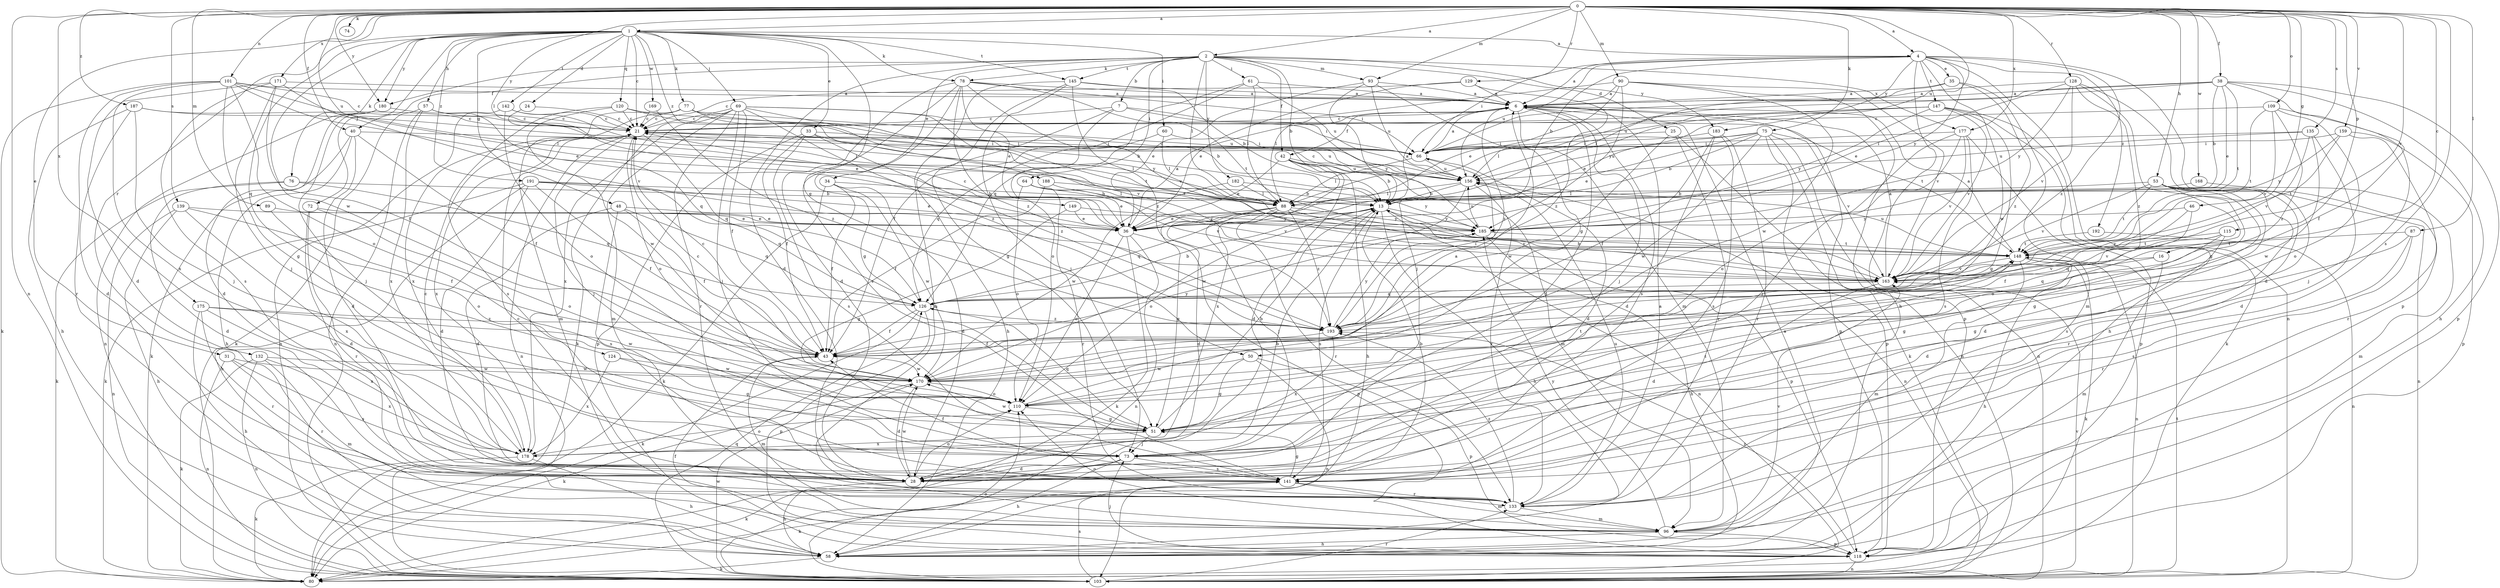strict digraph  {
0;
1;
2;
4;
6;
7;
13;
16;
21;
24;
25;
28;
31;
33;
34;
35;
36;
38;
40;
42;
43;
46;
48;
50;
51;
53;
57;
58;
60;
61;
64;
66;
69;
72;
73;
74;
75;
76;
77;
78;
80;
87;
88;
89;
90;
93;
96;
101;
103;
109;
110;
115;
118;
120;
124;
126;
128;
129;
132;
133;
135;
139;
141;
142;
145;
147;
148;
149;
156;
159;
163;
168;
169;
170;
171;
175;
177;
178;
180;
182;
183;
185;
187;
188;
191;
192;
193;
0 -> 1  [label=a];
0 -> 2  [label=a];
0 -> 4  [label=a];
0 -> 16  [label=c];
0 -> 31  [label=e];
0 -> 38  [label=f];
0 -> 40  [label=f];
0 -> 46  [label=g];
0 -> 53  [label=h];
0 -> 74  [label=k];
0 -> 75  [label=k];
0 -> 87  [label=l];
0 -> 88  [label=l];
0 -> 89  [label=m];
0 -> 90  [label=m];
0 -> 93  [label=m];
0 -> 101  [label=n];
0 -> 103  [label=n];
0 -> 109  [label=o];
0 -> 115  [label=p];
0 -> 128  [label=r];
0 -> 129  [label=r];
0 -> 135  [label=s];
0 -> 139  [label=s];
0 -> 141  [label=s];
0 -> 149  [label=u];
0 -> 156  [label=u];
0 -> 159  [label=v];
0 -> 163  [label=v];
0 -> 168  [label=w];
0 -> 171  [label=x];
0 -> 175  [label=x];
0 -> 177  [label=x];
0 -> 180  [label=y];
0 -> 187  [label=z];
1 -> 4  [label=a];
1 -> 21  [label=c];
1 -> 24  [label=d];
1 -> 33  [label=e];
1 -> 48  [label=g];
1 -> 50  [label=g];
1 -> 57  [label=h];
1 -> 60  [label=i];
1 -> 69  [label=j];
1 -> 72  [label=j];
1 -> 76  [label=k];
1 -> 77  [label=k];
1 -> 78  [label=k];
1 -> 120  [label=q];
1 -> 124  [label=q];
1 -> 132  [label=r];
1 -> 142  [label=t];
1 -> 145  [label=t];
1 -> 169  [label=w];
1 -> 170  [label=w];
1 -> 180  [label=y];
1 -> 188  [label=z];
1 -> 191  [label=z];
2 -> 7  [label=b];
2 -> 13  [label=b];
2 -> 25  [label=d];
2 -> 28  [label=d];
2 -> 34  [label=e];
2 -> 40  [label=f];
2 -> 42  [label=f];
2 -> 61  [label=i];
2 -> 64  [label=i];
2 -> 78  [label=k];
2 -> 88  [label=l];
2 -> 93  [label=m];
2 -> 145  [label=t];
2 -> 177  [label=x];
2 -> 180  [label=y];
2 -> 182  [label=y];
2 -> 183  [label=y];
4 -> 6  [label=a];
4 -> 13  [label=b];
4 -> 35  [label=e];
4 -> 58  [label=h];
4 -> 66  [label=i];
4 -> 103  [label=n];
4 -> 118  [label=p];
4 -> 147  [label=t];
4 -> 156  [label=u];
4 -> 170  [label=w];
4 -> 183  [label=y];
4 -> 185  [label=y];
4 -> 192  [label=z];
4 -> 193  [label=z];
6 -> 21  [label=c];
6 -> 28  [label=d];
6 -> 42  [label=f];
6 -> 50  [label=g];
6 -> 73  [label=j];
6 -> 118  [label=p];
6 -> 141  [label=s];
6 -> 193  [label=z];
7 -> 21  [label=c];
7 -> 58  [label=h];
7 -> 110  [label=o];
7 -> 148  [label=t];
7 -> 185  [label=y];
13 -> 6  [label=a];
13 -> 58  [label=h];
13 -> 103  [label=n];
13 -> 110  [label=o];
13 -> 118  [label=p];
13 -> 126  [label=q];
13 -> 141  [label=s];
13 -> 185  [label=y];
16 -> 96  [label=m];
16 -> 126  [label=q];
16 -> 163  [label=v];
21 -> 66  [label=i];
21 -> 73  [label=j];
21 -> 88  [label=l];
21 -> 103  [label=n];
21 -> 110  [label=o];
21 -> 126  [label=q];
21 -> 156  [label=u];
21 -> 178  [label=x];
24 -> 21  [label=c];
24 -> 36  [label=e];
25 -> 66  [label=i];
25 -> 103  [label=n];
25 -> 133  [label=r];
25 -> 170  [label=w];
28 -> 13  [label=b];
28 -> 58  [label=h];
28 -> 110  [label=o];
28 -> 170  [label=w];
31 -> 103  [label=n];
31 -> 133  [label=r];
31 -> 141  [label=s];
31 -> 170  [label=w];
33 -> 43  [label=f];
33 -> 66  [label=i];
33 -> 118  [label=p];
33 -> 141  [label=s];
33 -> 148  [label=t];
33 -> 193  [label=z];
34 -> 13  [label=b];
34 -> 28  [label=d];
34 -> 43  [label=f];
34 -> 80  [label=k];
34 -> 170  [label=w];
35 -> 6  [label=a];
35 -> 88  [label=l];
35 -> 96  [label=m];
35 -> 193  [label=z];
36 -> 6  [label=a];
36 -> 21  [label=c];
36 -> 80  [label=k];
36 -> 103  [label=n];
36 -> 110  [label=o];
36 -> 118  [label=p];
38 -> 6  [label=a];
38 -> 13  [label=b];
38 -> 36  [label=e];
38 -> 43  [label=f];
38 -> 58  [label=h];
38 -> 66  [label=i];
38 -> 118  [label=p];
38 -> 148  [label=t];
38 -> 156  [label=u];
40 -> 28  [label=d];
40 -> 43  [label=f];
40 -> 58  [label=h];
40 -> 66  [label=i];
40 -> 80  [label=k];
42 -> 13  [label=b];
42 -> 28  [label=d];
42 -> 36  [label=e];
42 -> 58  [label=h];
42 -> 96  [label=m];
42 -> 156  [label=u];
42 -> 178  [label=x];
43 -> 21  [label=c];
43 -> 96  [label=m];
43 -> 170  [label=w];
43 -> 185  [label=y];
46 -> 43  [label=f];
46 -> 163  [label=v];
46 -> 185  [label=y];
48 -> 28  [label=d];
48 -> 36  [label=e];
48 -> 43  [label=f];
48 -> 126  [label=q];
48 -> 141  [label=s];
50 -> 51  [label=g];
50 -> 103  [label=n];
50 -> 118  [label=p];
50 -> 170  [label=w];
51 -> 13  [label=b];
51 -> 73  [label=j];
51 -> 126  [label=q];
51 -> 170  [label=w];
51 -> 178  [label=x];
53 -> 13  [label=b];
53 -> 28  [label=d];
53 -> 51  [label=g];
53 -> 103  [label=n];
53 -> 110  [label=o];
53 -> 133  [label=r];
53 -> 141  [label=s];
53 -> 148  [label=t];
53 -> 163  [label=v];
57 -> 21  [label=c];
57 -> 80  [label=k];
57 -> 103  [label=n];
57 -> 126  [label=q];
57 -> 178  [label=x];
58 -> 6  [label=a];
58 -> 80  [label=k];
60 -> 66  [label=i];
60 -> 88  [label=l];
60 -> 126  [label=q];
61 -> 6  [label=a];
61 -> 43  [label=f];
61 -> 88  [label=l];
61 -> 126  [label=q];
61 -> 156  [label=u];
64 -> 36  [label=e];
64 -> 88  [label=l];
64 -> 110  [label=o];
64 -> 133  [label=r];
64 -> 163  [label=v];
66 -> 6  [label=a];
66 -> 28  [label=d];
66 -> 88  [label=l];
66 -> 156  [label=u];
69 -> 21  [label=c];
69 -> 43  [label=f];
69 -> 66  [label=i];
69 -> 73  [label=j];
69 -> 80  [label=k];
69 -> 96  [label=m];
69 -> 133  [label=r];
69 -> 148  [label=t];
69 -> 163  [label=v];
69 -> 178  [label=x];
69 -> 193  [label=z];
72 -> 28  [label=d];
72 -> 36  [label=e];
72 -> 110  [label=o];
72 -> 133  [label=r];
73 -> 28  [label=d];
73 -> 58  [label=h];
73 -> 80  [label=k];
73 -> 141  [label=s];
73 -> 148  [label=t];
75 -> 13  [label=b];
75 -> 36  [label=e];
75 -> 66  [label=i];
75 -> 80  [label=k];
75 -> 103  [label=n];
75 -> 118  [label=p];
75 -> 156  [label=u];
75 -> 163  [label=v];
75 -> 170  [label=w];
76 -> 13  [label=b];
76 -> 28  [label=d];
76 -> 80  [label=k];
76 -> 126  [label=q];
77 -> 13  [label=b];
77 -> 21  [label=c];
77 -> 96  [label=m];
77 -> 156  [label=u];
77 -> 178  [label=x];
77 -> 185  [label=y];
78 -> 6  [label=a];
78 -> 28  [label=d];
78 -> 36  [label=e];
78 -> 51  [label=g];
78 -> 66  [label=i];
78 -> 141  [label=s];
78 -> 148  [label=t];
78 -> 163  [label=v];
78 -> 193  [label=z];
87 -> 51  [label=g];
87 -> 133  [label=r];
87 -> 141  [label=s];
87 -> 148  [label=t];
88 -> 28  [label=d];
88 -> 36  [label=e];
88 -> 51  [label=g];
88 -> 73  [label=j];
88 -> 133  [label=r];
88 -> 163  [label=v];
88 -> 185  [label=y];
88 -> 193  [label=z];
89 -> 36  [label=e];
89 -> 110  [label=o];
90 -> 6  [label=a];
90 -> 36  [label=e];
90 -> 88  [label=l];
90 -> 118  [label=p];
90 -> 163  [label=v];
90 -> 170  [label=w];
90 -> 185  [label=y];
93 -> 6  [label=a];
93 -> 36  [label=e];
93 -> 73  [label=j];
93 -> 96  [label=m];
93 -> 156  [label=u];
96 -> 58  [label=h];
96 -> 110  [label=o];
96 -> 118  [label=p];
96 -> 163  [label=v];
96 -> 185  [label=y];
101 -> 6  [label=a];
101 -> 21  [label=c];
101 -> 36  [label=e];
101 -> 51  [label=g];
101 -> 80  [label=k];
101 -> 88  [label=l];
101 -> 110  [label=o];
101 -> 133  [label=r];
101 -> 178  [label=x];
103 -> 110  [label=o];
103 -> 126  [label=q];
103 -> 133  [label=r];
103 -> 141  [label=s];
103 -> 148  [label=t];
103 -> 163  [label=v];
103 -> 170  [label=w];
109 -> 21  [label=c];
109 -> 73  [label=j];
109 -> 110  [label=o];
109 -> 148  [label=t];
109 -> 163  [label=v];
109 -> 193  [label=z];
110 -> 6  [label=a];
110 -> 51  [label=g];
110 -> 148  [label=t];
115 -> 28  [label=d];
115 -> 51  [label=g];
115 -> 126  [label=q];
115 -> 148  [label=t];
115 -> 163  [label=v];
118 -> 43  [label=f];
118 -> 73  [label=j];
118 -> 103  [label=n];
118 -> 193  [label=z];
120 -> 13  [label=b];
120 -> 21  [label=c];
120 -> 141  [label=s];
120 -> 156  [label=u];
120 -> 170  [label=w];
124 -> 51  [label=g];
124 -> 170  [label=w];
124 -> 178  [label=x];
126 -> 13  [label=b];
126 -> 43  [label=f];
126 -> 80  [label=k];
126 -> 118  [label=p];
126 -> 193  [label=z];
128 -> 6  [label=a];
128 -> 28  [label=d];
128 -> 36  [label=e];
128 -> 51  [label=g];
128 -> 163  [label=v];
128 -> 185  [label=y];
128 -> 193  [label=z];
129 -> 6  [label=a];
129 -> 21  [label=c];
129 -> 36  [label=e];
129 -> 193  [label=z];
132 -> 80  [label=k];
132 -> 96  [label=m];
132 -> 103  [label=n];
132 -> 170  [label=w];
132 -> 178  [label=x];
133 -> 6  [label=a];
133 -> 21  [label=c];
133 -> 96  [label=m];
133 -> 156  [label=u];
133 -> 193  [label=z];
135 -> 28  [label=d];
135 -> 66  [label=i];
135 -> 156  [label=u];
135 -> 163  [label=v];
135 -> 170  [label=w];
139 -> 43  [label=f];
139 -> 58  [label=h];
139 -> 103  [label=n];
139 -> 178  [label=x];
139 -> 185  [label=y];
141 -> 13  [label=b];
141 -> 43  [label=f];
141 -> 51  [label=g];
141 -> 80  [label=k];
141 -> 96  [label=m];
141 -> 133  [label=r];
142 -> 21  [label=c];
142 -> 88  [label=l];
142 -> 103  [label=n];
142 -> 110  [label=o];
145 -> 6  [label=a];
145 -> 13  [label=b];
145 -> 51  [label=g];
145 -> 73  [label=j];
145 -> 96  [label=m];
145 -> 193  [label=z];
147 -> 21  [label=c];
147 -> 36  [label=e];
147 -> 51  [label=g];
147 -> 58  [label=h];
147 -> 80  [label=k];
147 -> 88  [label=l];
147 -> 163  [label=v];
147 -> 185  [label=y];
148 -> 6  [label=a];
148 -> 58  [label=h];
148 -> 80  [label=k];
148 -> 96  [label=m];
148 -> 103  [label=n];
148 -> 156  [label=u];
148 -> 163  [label=v];
149 -> 36  [label=e];
149 -> 51  [label=g];
149 -> 185  [label=y];
156 -> 13  [label=b];
156 -> 21  [label=c];
156 -> 88  [label=l];
156 -> 103  [label=n];
156 -> 133  [label=r];
156 -> 170  [label=w];
159 -> 66  [label=i];
159 -> 118  [label=p];
159 -> 133  [label=r];
159 -> 148  [label=t];
159 -> 185  [label=y];
163 -> 6  [label=a];
163 -> 13  [label=b];
163 -> 28  [label=d];
163 -> 126  [label=q];
168 -> 88  [label=l];
168 -> 96  [label=m];
169 -> 21  [label=c];
169 -> 193  [label=z];
170 -> 21  [label=c];
170 -> 28  [label=d];
170 -> 80  [label=k];
170 -> 110  [label=o];
171 -> 6  [label=a];
171 -> 28  [label=d];
171 -> 43  [label=f];
171 -> 73  [label=j];
171 -> 141  [label=s];
171 -> 163  [label=v];
175 -> 58  [label=h];
175 -> 133  [label=r];
175 -> 170  [label=w];
175 -> 178  [label=x];
175 -> 193  [label=z];
177 -> 66  [label=i];
177 -> 73  [label=j];
177 -> 110  [label=o];
177 -> 118  [label=p];
177 -> 141  [label=s];
177 -> 163  [label=v];
178 -> 21  [label=c];
178 -> 58  [label=h];
178 -> 80  [label=k];
178 -> 110  [label=o];
180 -> 21  [label=c];
180 -> 28  [label=d];
180 -> 73  [label=j];
180 -> 103  [label=n];
182 -> 88  [label=l];
182 -> 170  [label=w];
182 -> 185  [label=y];
183 -> 28  [label=d];
183 -> 43  [label=f];
183 -> 66  [label=i];
183 -> 133  [label=r];
183 -> 141  [label=s];
185 -> 58  [label=h];
185 -> 148  [label=t];
185 -> 156  [label=u];
187 -> 21  [label=c];
187 -> 28  [label=d];
187 -> 58  [label=h];
187 -> 66  [label=i];
187 -> 73  [label=j];
188 -> 13  [label=b];
188 -> 43  [label=f];
188 -> 163  [label=v];
191 -> 13  [label=b];
191 -> 28  [label=d];
191 -> 36  [label=e];
191 -> 43  [label=f];
191 -> 58  [label=h];
191 -> 80  [label=k];
191 -> 126  [label=q];
192 -> 103  [label=n];
192 -> 148  [label=t];
193 -> 43  [label=f];
193 -> 66  [label=i];
193 -> 178  [label=x];
193 -> 185  [label=y];
}
